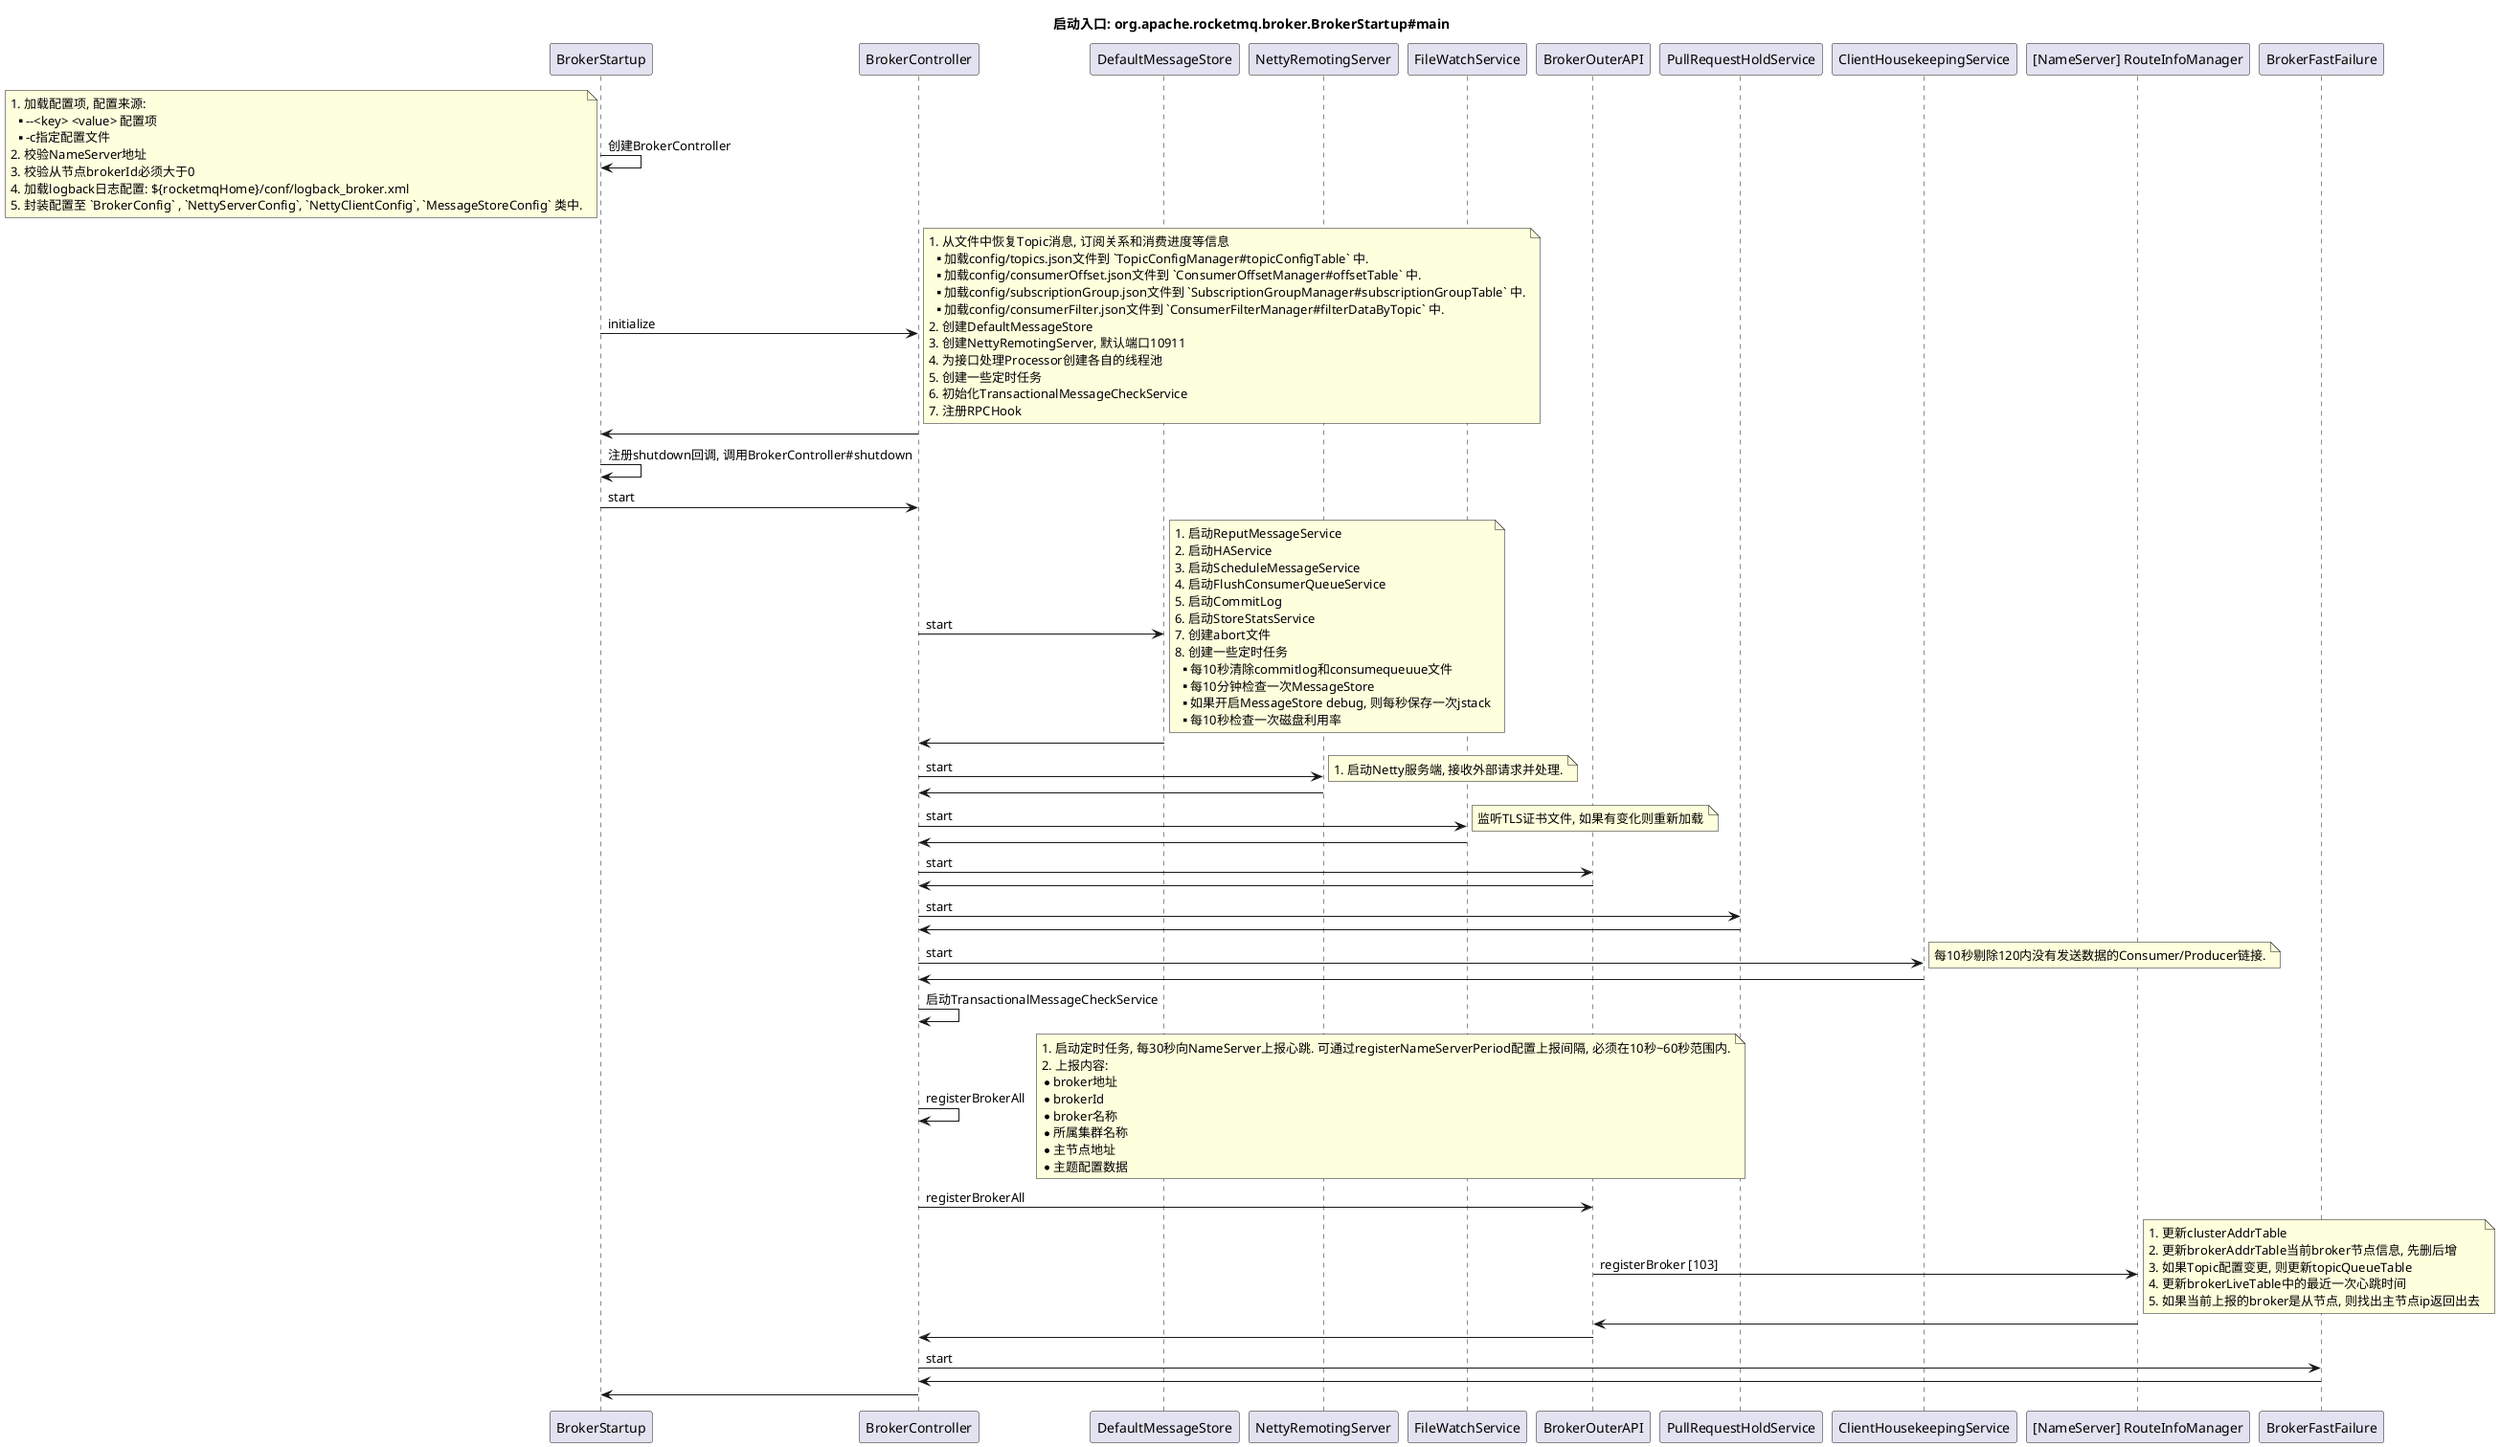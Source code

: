 @startuml

title 启动入口: org.apache.rocketmq.broker.BrokerStartup#main

BrokerStartup -> BrokerStartup : 创建BrokerController
note left
# 加载配置项, 配置来源:
** --<key> <value> 配置项
** -c指定配置文件
# 校验NameServer地址
# 校验从节点brokerId必须大于0
# 加载logback日志配置: ${rocketmqHome}/conf/logback_broker.xml
# 封装配置至 `BrokerConfig` , `NettyServerConfig`, `NettyClientConfig`, `MessageStoreConfig` 类中.
end note

BrokerStartup -> BrokerController : initialize
note right
# 从文件中恢复Topic消息, 订阅关系和消费进度等信息
** 加载config/topics.json文件到 `TopicConfigManager#topicConfigTable` 中.
** 加载config/consumerOffset.json文件到 `ConsumerOffsetManager#offsetTable` 中.
** 加载config/subscriptionGroup.json文件到 `SubscriptionGroupManager#subscriptionGroupTable` 中.
** 加载config/consumerFilter.json文件到 `ConsumerFilterManager#filterDataByTopic` 中.
# 创建DefaultMessageStore
# 创建NettyRemotingServer, 默认端口10911
# 为接口处理Processor创建各自的线程池
# 创建一些定时任务
# 初始化TransactionalMessageCheckService
# 注册RPCHook
end note

BrokerController -> BrokerStartup
BrokerStartup -> BrokerStartup : 注册shutdown回调, 调用BrokerController#shutdown

BrokerStartup -> BrokerController : start

BrokerController -> DefaultMessageStore : start
note right
# 启动ReputMessageService
# 启动HAService
# 启动ScheduleMessageService
# 启动FlushConsumerQueueService
# 启动CommitLog
# 启动StoreStatsService
# 创建abort文件
# 创建一些定时任务
** 每10秒清除commitlog和consumequeuue文件
** 每10分钟检查一次MessageStore
** 如果开启MessageStore debug, 则每秒保存一次jstack
** 每10秒检查一次磁盘利用率
end note
DefaultMessageStore -> BrokerController

BrokerController -> NettyRemotingServer : start
note right
# 启动Netty服务端, 接收外部请求并处理.
end note
NettyRemotingServer -> BrokerController

BrokerController -> FileWatchService : start
note right
监听TLS证书文件, 如果有变化则重新加载
end note
FileWatchService -> BrokerController

BrokerController -> BrokerOuterAPI : start
BrokerOuterAPI -> BrokerController

BrokerController -> PullRequestHoldService : start
PullRequestHoldService -> BrokerController

BrokerController -> ClientHousekeepingService : start
note right
每10秒剔除120内没有发送数据的Consumer/Producer链接.
end note
ClientHousekeepingService -> BrokerController

BrokerController -> BrokerController : 启动TransactionalMessageCheckService
BrokerController -> BrokerController : registerBrokerAll
note right
# 启动定时任务, 每30秒向NameServer上报心跳. 可通过registerNameServerPeriod配置上报间隔, 必须在10秒~60秒范围内.
# 上报内容:
* broker地址
* brokerId
* broker名称
* 所属集群名称
* 主节点地址
* 主题配置数据
end note

BrokerController -> BrokerOuterAPI : registerBrokerAll
BrokerOuterAPI -> "[NameServer] RouteInfoManager" : registerBroker [103]
note right
# 更新clusterAddrTable
# 更新brokerAddrTable当前broker节点信息, 先删后增
# 如果Topic配置变更, 则更新topicQueueTable
# 更新brokerLiveTable中的最近一次心跳时间
# 如果当前上报的broker是从节点, 则找出主节点ip返回出去
end note

"[NameServer] RouteInfoManager" -> BrokerOuterAPI
BrokerOuterAPI -> BrokerController

BrokerController -> BrokerFastFailure : start
BrokerFastFailure -> BrokerController

BrokerController -> BrokerStartup

@enduml
